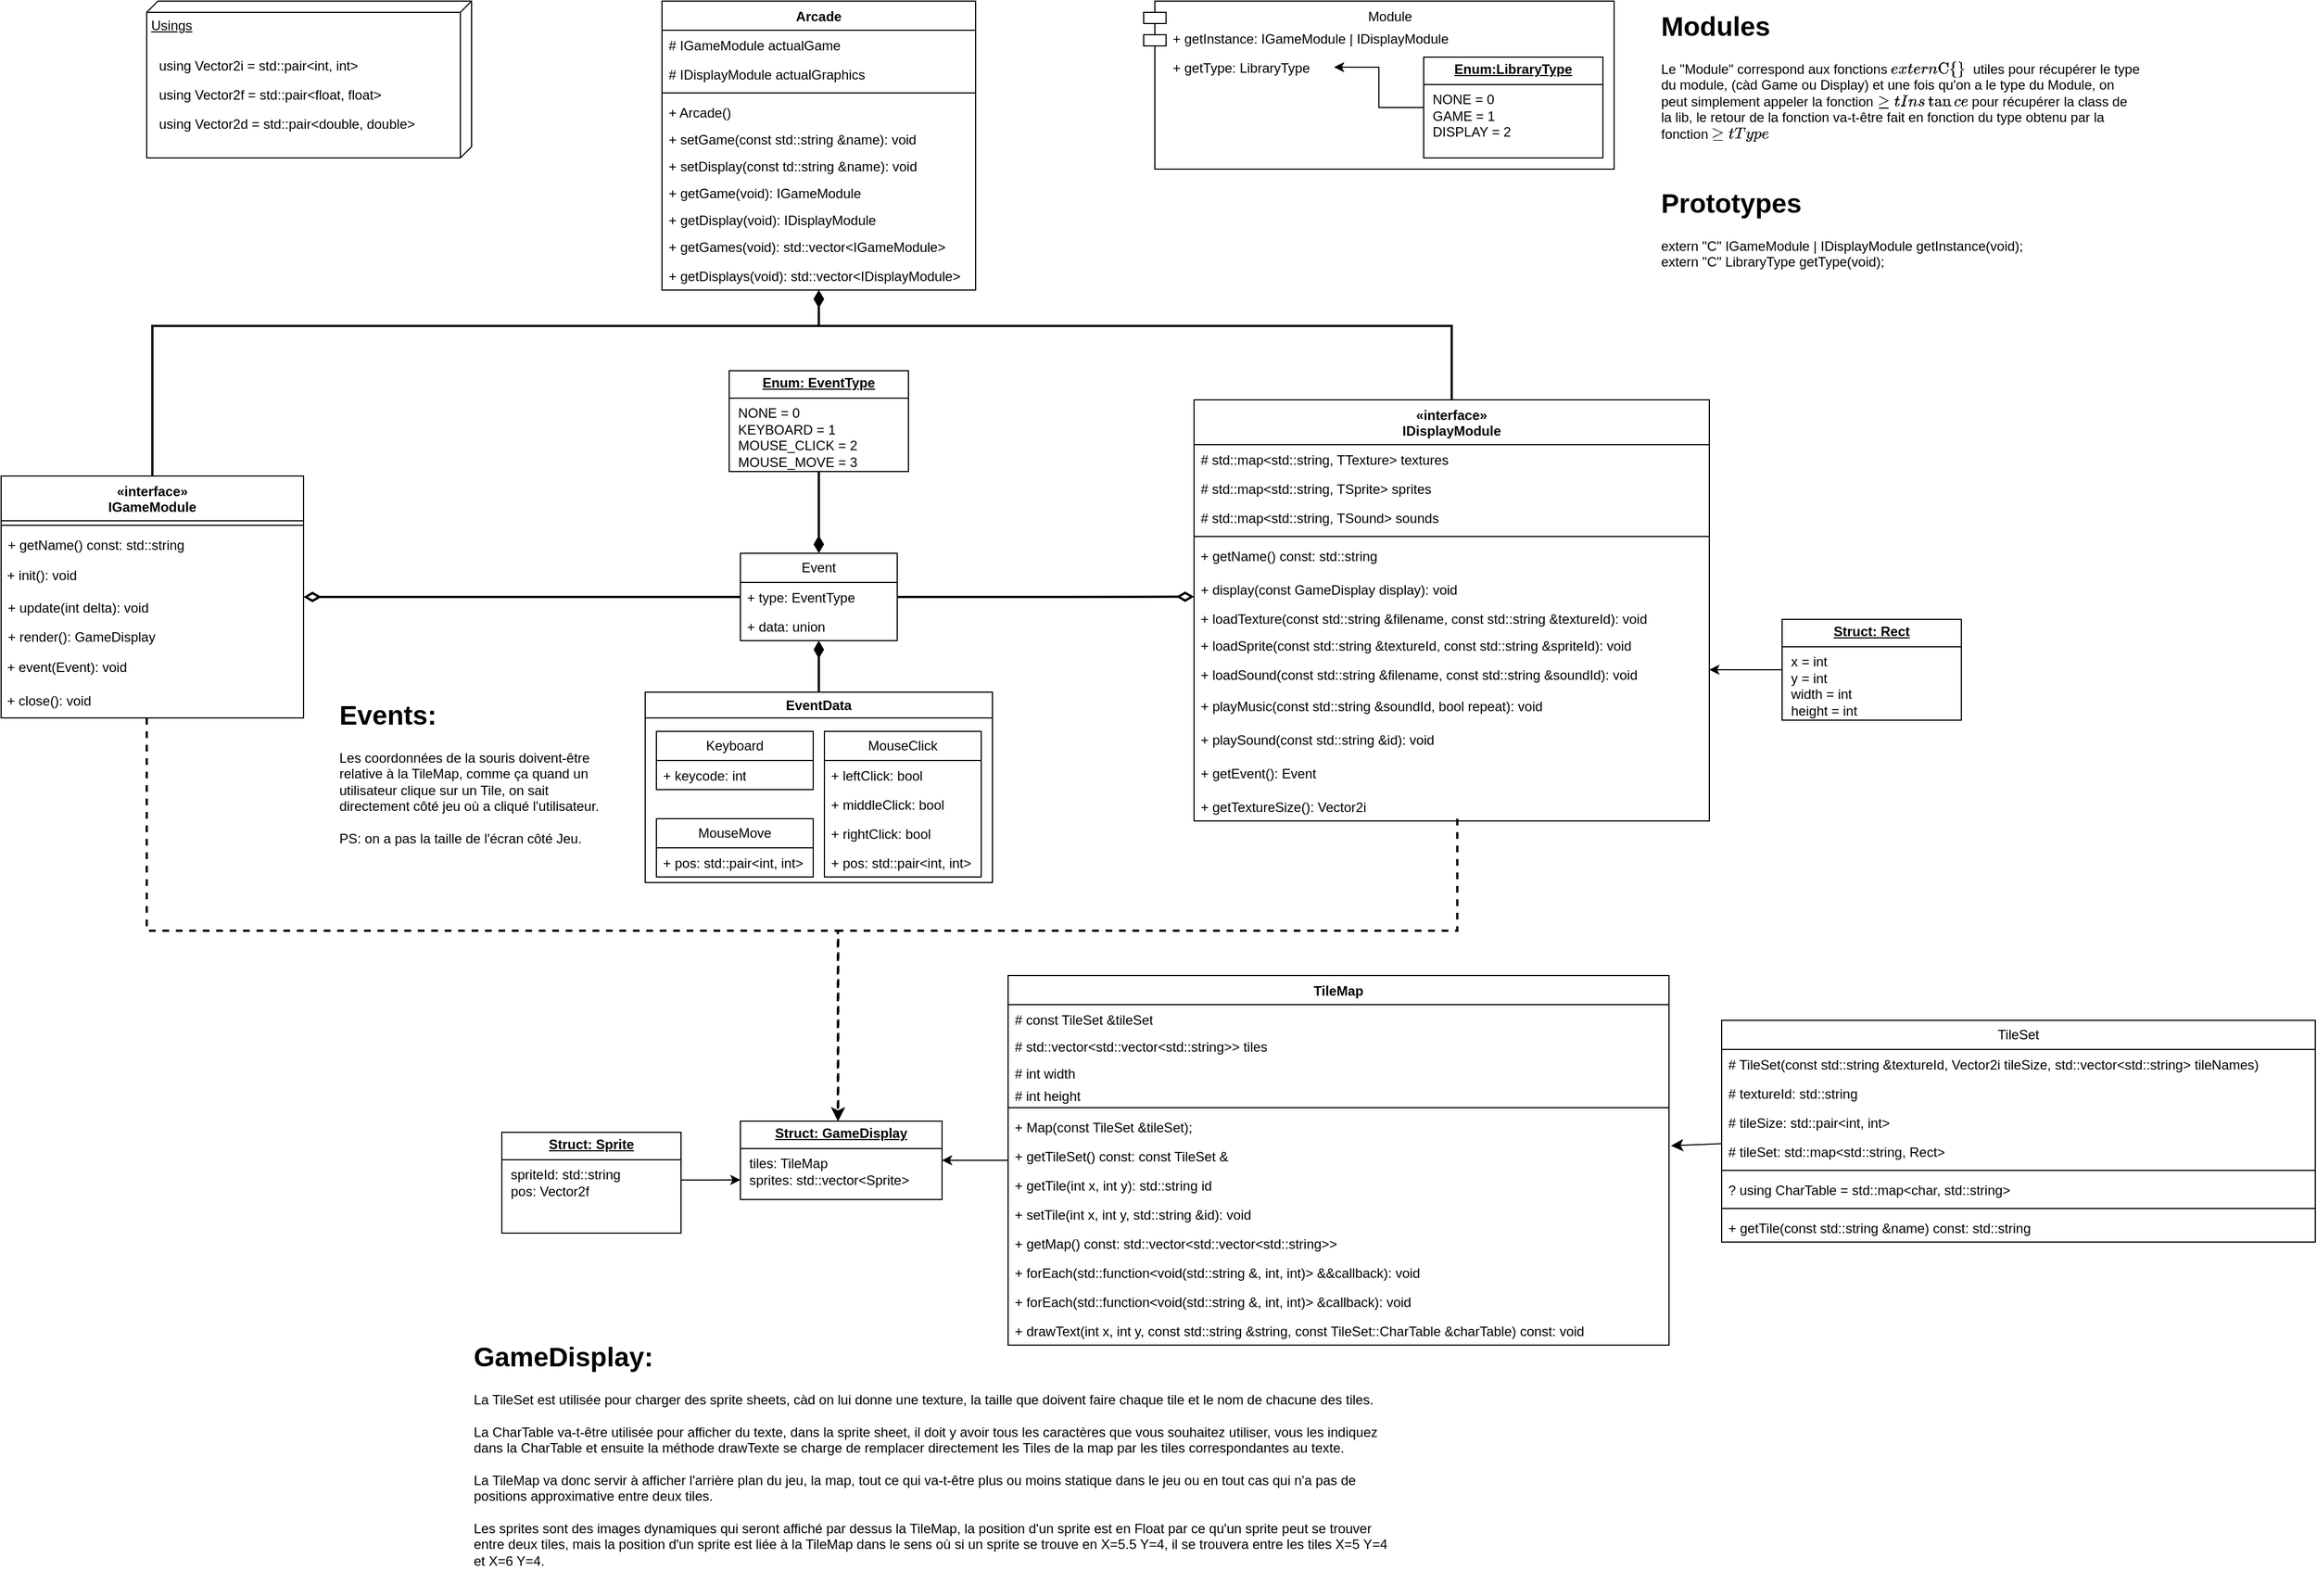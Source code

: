 <mxfile version="24.0.7" type="github">
  <diagram id="C5RBs43oDa-KdzZeNtuy" name="Page-1">
    <mxGraphModel dx="1116" dy="1672" grid="1" gridSize="10" guides="1" tooltips="1" connect="1" arrows="1" fold="1" page="1" pageScale="1" pageWidth="827" pageHeight="1169" math="0" shadow="0">
      <root>
        <mxCell id="WIyWlLk6GJQsqaUBKTNV-0" />
        <mxCell id="WIyWlLk6GJQsqaUBKTNV-1" parent="WIyWlLk6GJQsqaUBKTNV-0" />
        <mxCell id="KaFHptWk-zY7Z1poEmYC-23" style="edgeStyle=orthogonalEdgeStyle;rounded=0;orthogonalLoop=1;jettySize=auto;html=1;strokeWidth=2;endArrow=diamondThin;endFill=1;endSize=10;exitX=0.5;exitY=0.04;exitDx=0;exitDy=0;exitPerimeter=0;" parent="WIyWlLk6GJQsqaUBKTNV-1" source="KaFHptWk-zY7Z1poEmYC-2" target="KaFHptWk-zY7Z1poEmYC-18" edge="1">
          <mxGeometry relative="1" as="geometry">
            <Array as="points">
              <mxPoint x="355" y="-240" />
              <mxPoint x="355" y="-360" />
              <mxPoint x="950" y="-360" />
            </Array>
          </mxGeometry>
        </mxCell>
        <mxCell id="KaFHptWk-zY7Z1poEmYC-2" value="«interface»&lt;br style=&quot;border-color: var(--border-color); font-weight: 400;&quot;&gt;IGameModule" style="swimlane;fontStyle=1;align=center;verticalAlign=top;childLayout=stackLayout;horizontal=1;startSize=40;horizontalStack=0;resizeParent=1;resizeParentMax=0;resizeLast=0;collapsible=1;marginBottom=0;whiteSpace=wrap;html=1;" parent="WIyWlLk6GJQsqaUBKTNV-1" vertex="1">
          <mxGeometry x="220" y="-226" width="270" height="216" as="geometry" />
        </mxCell>
        <mxCell id="KaFHptWk-zY7Z1poEmYC-4" value="" style="line;strokeWidth=1;fillColor=none;align=left;verticalAlign=middle;spacingTop=-1;spacingLeft=3;spacingRight=3;rotatable=0;labelPosition=right;points=[];portConstraint=eastwest;strokeColor=inherit;" parent="KaFHptWk-zY7Z1poEmYC-2" vertex="1">
          <mxGeometry y="40" width="270" height="8" as="geometry" />
        </mxCell>
        <mxCell id="IdPDv9dgJC-r_73cXI5t-19" value="+ getName() const: std::string" style="text;strokeColor=none;fillColor=none;align=left;verticalAlign=top;spacingLeft=4;spacingRight=4;overflow=hidden;rotatable=0;points=[[0,0.5],[1,0.5]];portConstraint=eastwest;whiteSpace=wrap;html=1;" parent="KaFHptWk-zY7Z1poEmYC-2" vertex="1">
          <mxGeometry y="48" width="270" height="26" as="geometry" />
        </mxCell>
        <mxCell id="npStlnrnFKDRnEs1ksKJ-1" value="&amp;nbsp;+ init(): void" style="text;html=1;align=left;verticalAlign=middle;whiteSpace=wrap;rounded=0;" parent="KaFHptWk-zY7Z1poEmYC-2" vertex="1">
          <mxGeometry y="74" width="270" height="30" as="geometry" />
        </mxCell>
        <mxCell id="SAdS1VHzF3rAkhDOAL3j-0" value="&lt;div&gt;&lt;span style=&quot;background-color: initial;&quot;&gt;+ update(int delta): void&lt;/span&gt;&lt;br&gt;&lt;/div&gt;" style="text;strokeColor=none;fillColor=none;align=left;verticalAlign=top;spacingLeft=4;spacingRight=4;overflow=hidden;rotatable=0;points=[[0,0.5],[1,0.5]];portConstraint=eastwest;whiteSpace=wrap;html=1;" parent="KaFHptWk-zY7Z1poEmYC-2" vertex="1">
          <mxGeometry y="104" width="270" height="26" as="geometry" />
        </mxCell>
        <mxCell id="KaFHptWk-zY7Z1poEmYC-5" value="+ render(): GameDisplay" style="text;strokeColor=none;fillColor=none;align=left;verticalAlign=top;spacingLeft=4;spacingRight=4;overflow=hidden;rotatable=0;points=[[0,0.5],[1,0.5]];portConstraint=eastwest;whiteSpace=wrap;html=1;" parent="KaFHptWk-zY7Z1poEmYC-2" vertex="1">
          <mxGeometry y="130" width="270" height="26" as="geometry" />
        </mxCell>
        <mxCell id="npStlnrnFKDRnEs1ksKJ-2" value="&amp;nbsp;+ event(Event): void" style="text;html=1;align=left;verticalAlign=middle;whiteSpace=wrap;rounded=0;" parent="KaFHptWk-zY7Z1poEmYC-2" vertex="1">
          <mxGeometry y="156" width="270" height="30" as="geometry" />
        </mxCell>
        <mxCell id="npStlnrnFKDRnEs1ksKJ-3" value="&amp;nbsp;+ close(): void" style="text;html=1;align=left;verticalAlign=middle;whiteSpace=wrap;rounded=0;" parent="KaFHptWk-zY7Z1poEmYC-2" vertex="1">
          <mxGeometry y="186" width="270" height="30" as="geometry" />
        </mxCell>
        <mxCell id="KaFHptWk-zY7Z1poEmYC-24" style="edgeStyle=orthogonalEdgeStyle;rounded=0;orthogonalLoop=1;jettySize=auto;html=1;endArrow=diamondThin;endFill=1;endSize=10;strokeWidth=2;" parent="WIyWlLk6GJQsqaUBKTNV-1" source="KaFHptWk-zY7Z1poEmYC-6" target="KaFHptWk-zY7Z1poEmYC-18" edge="1">
          <mxGeometry relative="1" as="geometry">
            <Array as="points">
              <mxPoint x="1515" y="-360" />
              <mxPoint x="950" y="-360" />
            </Array>
          </mxGeometry>
        </mxCell>
        <mxCell id="KaFHptWk-zY7Z1poEmYC-6" value="«interface»&lt;br style=&quot;border-color: var(--border-color); font-weight: 400;&quot;&gt;IDisplayModule" style="swimlane;fontStyle=1;align=center;verticalAlign=top;childLayout=stackLayout;horizontal=1;startSize=40;horizontalStack=0;resizeParent=1;resizeParentMax=0;resizeLast=0;collapsible=1;marginBottom=0;whiteSpace=wrap;html=1;" parent="WIyWlLk6GJQsqaUBKTNV-1" vertex="1">
          <mxGeometry x="1285" y="-294" width="460" height="376" as="geometry" />
        </mxCell>
        <mxCell id="sR85MrozDsIPAA1m85it-4" value="# std::map&amp;lt;std::string, TTexture&amp;gt; textures" style="text;strokeColor=none;fillColor=none;align=left;verticalAlign=top;spacingLeft=4;spacingRight=4;overflow=hidden;rotatable=0;points=[[0,0.5],[1,0.5]];portConstraint=eastwest;whiteSpace=wrap;html=1;" parent="KaFHptWk-zY7Z1poEmYC-6" vertex="1">
          <mxGeometry y="40" width="460" height="26" as="geometry" />
        </mxCell>
        <mxCell id="KaFHptWk-zY7Z1poEmYC-31" value="# std::map&amp;lt;std::string, TSprite&amp;gt; sprites" style="text;strokeColor=none;fillColor=none;align=left;verticalAlign=top;spacingLeft=4;spacingRight=4;overflow=hidden;rotatable=0;points=[[0,0.5],[1,0.5]];portConstraint=eastwest;whiteSpace=wrap;html=1;" parent="KaFHptWk-zY7Z1poEmYC-6" vertex="1">
          <mxGeometry y="66" width="460" height="26" as="geometry" />
        </mxCell>
        <mxCell id="SIB_p-6PVzf6rfN3V-g3-6" value="# std::map&amp;lt;std::string, TSound&amp;gt; sounds" style="text;strokeColor=none;fillColor=none;align=left;verticalAlign=top;spacingLeft=4;spacingRight=4;overflow=hidden;rotatable=0;points=[[0,0.5],[1,0.5]];portConstraint=eastwest;whiteSpace=wrap;html=1;" parent="KaFHptWk-zY7Z1poEmYC-6" vertex="1">
          <mxGeometry y="92" width="460" height="26" as="geometry" />
        </mxCell>
        <mxCell id="KaFHptWk-zY7Z1poEmYC-7" value="" style="line;strokeWidth=1;fillColor=none;align=left;verticalAlign=middle;spacingTop=-1;spacingLeft=3;spacingRight=3;rotatable=0;labelPosition=right;points=[];portConstraint=eastwest;strokeColor=inherit;" parent="KaFHptWk-zY7Z1poEmYC-6" vertex="1">
          <mxGeometry y="118" width="460" height="8" as="geometry" />
        </mxCell>
        <mxCell id="IdPDv9dgJC-r_73cXI5t-37" value="+ getName() const: std::string" style="text;strokeColor=none;fillColor=none;align=left;verticalAlign=top;spacingLeft=4;spacingRight=4;overflow=hidden;rotatable=0;points=[[0,0.5],[1,0.5]];portConstraint=eastwest;whiteSpace=wrap;html=1;" parent="KaFHptWk-zY7Z1poEmYC-6" vertex="1">
          <mxGeometry y="126" width="460" height="30" as="geometry" />
        </mxCell>
        <mxCell id="KaFHptWk-zY7Z1poEmYC-8" value="+ display(const GameDisplay display): void" style="text;strokeColor=none;fillColor=none;align=left;verticalAlign=top;spacingLeft=4;spacingRight=4;overflow=hidden;rotatable=0;points=[[0,0.5],[1,0.5]];portConstraint=eastwest;whiteSpace=wrap;html=1;" parent="KaFHptWk-zY7Z1poEmYC-6" vertex="1">
          <mxGeometry y="156" width="460" height="26" as="geometry" />
        </mxCell>
        <mxCell id="SAdS1VHzF3rAkhDOAL3j-1" value="+ loadTexture(const std::string &amp;amp;filename, const std::string &amp;amp;textureId): void" style="text;strokeColor=none;fillColor=none;align=left;verticalAlign=top;spacingLeft=4;spacingRight=4;overflow=hidden;rotatable=0;points=[[0,0.5],[1,0.5]];portConstraint=eastwest;whiteSpace=wrap;html=1;" parent="KaFHptWk-zY7Z1poEmYC-6" vertex="1">
          <mxGeometry y="182" width="460" height="24" as="geometry" />
        </mxCell>
        <mxCell id="sR85MrozDsIPAA1m85it-0" value="+ loadSprite(const std::string &amp;amp;textureId, const std::string &amp;amp;spriteId): void" style="text;strokeColor=none;fillColor=none;align=left;verticalAlign=top;spacingLeft=4;spacingRight=4;overflow=hidden;rotatable=0;points=[[0,0.5],[1,0.5]];portConstraint=eastwest;whiteSpace=wrap;html=1;" parent="KaFHptWk-zY7Z1poEmYC-6" vertex="1">
          <mxGeometry y="206" width="460" height="26" as="geometry" />
        </mxCell>
        <mxCell id="SIB_p-6PVzf6rfN3V-g3-1" value="+ loadSound(const std::string &amp;amp;filename, const std::string &amp;amp;soundId): void" style="text;strokeColor=none;fillColor=none;align=left;verticalAlign=top;spacingLeft=4;spacingRight=4;overflow=hidden;rotatable=0;points=[[0,0.5],[1,0.5]];portConstraint=eastwest;whiteSpace=wrap;html=1;" parent="KaFHptWk-zY7Z1poEmYC-6" vertex="1">
          <mxGeometry y="232" width="460" height="28" as="geometry" />
        </mxCell>
        <mxCell id="SIB_p-6PVzf6rfN3V-g3-2" value="+ playMusic(const std::string &amp;amp;soundId, bool repeat): void" style="text;strokeColor=none;fillColor=none;align=left;verticalAlign=top;spacingLeft=4;spacingRight=4;overflow=hidden;rotatable=0;points=[[0,0.5],[1,0.5]];portConstraint=eastwest;whiteSpace=wrap;html=1;" parent="KaFHptWk-zY7Z1poEmYC-6" vertex="1">
          <mxGeometry y="260" width="460" height="30" as="geometry" />
        </mxCell>
        <mxCell id="SIB_p-6PVzf6rfN3V-g3-3" value="+ playSound(const std::string &amp;amp;id): void" style="text;strokeColor=none;fillColor=none;align=left;verticalAlign=top;spacingLeft=4;spacingRight=4;overflow=hidden;rotatable=0;points=[[0,0.5],[1,0.5]];portConstraint=eastwest;whiteSpace=wrap;html=1;" parent="KaFHptWk-zY7Z1poEmYC-6" vertex="1">
          <mxGeometry y="290" width="460" height="30" as="geometry" />
        </mxCell>
        <mxCell id="SAdS1VHzF3rAkhDOAL3j-2" value="+ getEvent():&amp;nbsp;&lt;span style=&quot;border-color: var(--border-color); text-align: center;&quot;&gt;Event&lt;/span&gt;" style="text;strokeColor=none;fillColor=none;align=left;verticalAlign=top;spacingLeft=4;spacingRight=4;overflow=hidden;rotatable=0;points=[[0,0.5],[1,0.5]];portConstraint=eastwest;whiteSpace=wrap;html=1;" parent="KaFHptWk-zY7Z1poEmYC-6" vertex="1">
          <mxGeometry y="320" width="460" height="30" as="geometry" />
        </mxCell>
        <mxCell id="HObhiwroFTpL6c3iYIp1-0" value="+ getTextureSize(): Vector2i" style="text;strokeColor=none;fillColor=none;align=left;verticalAlign=top;spacingLeft=4;spacingRight=4;overflow=hidden;rotatable=0;points=[[0,0.5],[1,0.5]];portConstraint=eastwest;whiteSpace=wrap;html=1;" vertex="1" parent="KaFHptWk-zY7Z1poEmYC-6">
          <mxGeometry y="350" width="460" height="26" as="geometry" />
        </mxCell>
        <mxCell id="IdPDv9dgJC-r_73cXI5t-34" style="edgeStyle=orthogonalEdgeStyle;rounded=0;orthogonalLoop=1;jettySize=auto;html=1;entryX=1;entryY=0.5;entryDx=0;entryDy=0;" parent="WIyWlLk6GJQsqaUBKTNV-1" source="KaFHptWk-zY7Z1poEmYC-9" target="IdPDv9dgJC-r_73cXI5t-32" edge="1">
          <mxGeometry relative="1" as="geometry" />
        </mxCell>
        <mxCell id="KaFHptWk-zY7Z1poEmYC-9" value="TileMap" style="swimlane;fontStyle=1;align=center;verticalAlign=top;childLayout=stackLayout;horizontal=1;startSize=26;horizontalStack=0;resizeParent=1;resizeParentMax=0;resizeLast=0;collapsible=1;marginBottom=0;whiteSpace=wrap;html=1;" parent="WIyWlLk6GJQsqaUBKTNV-1" vertex="1">
          <mxGeometry x="1119" y="220" width="590" height="330" as="geometry" />
        </mxCell>
        <mxCell id="KaFHptWk-zY7Z1poEmYC-10" value="# const TileSet &amp;amp;tileSet" style="text;strokeColor=none;fillColor=none;align=left;verticalAlign=top;spacingLeft=4;spacingRight=4;overflow=hidden;rotatable=0;points=[[0,0.5],[1,0.5]];portConstraint=eastwest;whiteSpace=wrap;html=1;" parent="KaFHptWk-zY7Z1poEmYC-9" vertex="1">
          <mxGeometry y="26" width="590" height="24" as="geometry" />
        </mxCell>
        <mxCell id="qUGwSx63ep4lCny5rzQi-16" value="# std::vector&amp;lt;std::vector&amp;lt;std::string&amp;gt;&amp;gt; tiles" style="text;strokeColor=none;fillColor=none;align=left;verticalAlign=top;spacingLeft=4;spacingRight=4;overflow=hidden;rotatable=0;points=[[0,0.5],[1,0.5]];portConstraint=eastwest;whiteSpace=wrap;html=1;" parent="KaFHptWk-zY7Z1poEmYC-9" vertex="1">
          <mxGeometry y="50" width="590" height="24" as="geometry" />
        </mxCell>
        <mxCell id="KaFHptWk-zY7Z1poEmYC-29" value="# int width" style="text;strokeColor=none;fillColor=none;align=left;verticalAlign=top;spacingLeft=4;spacingRight=4;overflow=hidden;rotatable=0;points=[[0,0.5],[1,0.5]];portConstraint=eastwest;whiteSpace=wrap;html=1;" parent="KaFHptWk-zY7Z1poEmYC-9" vertex="1">
          <mxGeometry y="74" width="590" height="20" as="geometry" />
        </mxCell>
        <mxCell id="KaFHptWk-zY7Z1poEmYC-30" value="# int height" style="text;strokeColor=none;fillColor=none;align=left;verticalAlign=top;spacingLeft=4;spacingRight=4;overflow=hidden;rotatable=0;points=[[0,0.5],[1,0.5]];portConstraint=eastwest;whiteSpace=wrap;html=1;" parent="KaFHptWk-zY7Z1poEmYC-9" vertex="1">
          <mxGeometry y="94" width="590" height="20" as="geometry" />
        </mxCell>
        <mxCell id="KaFHptWk-zY7Z1poEmYC-11" value="" style="line;strokeWidth=1;fillColor=none;align=left;verticalAlign=middle;spacingTop=-1;spacingLeft=3;spacingRight=3;rotatable=0;labelPosition=right;points=[];portConstraint=eastwest;strokeColor=inherit;" parent="KaFHptWk-zY7Z1poEmYC-9" vertex="1">
          <mxGeometry y="114" width="590" height="8" as="geometry" />
        </mxCell>
        <mxCell id="qUGwSx63ep4lCny5rzQi-3" value="+ Map(const TileSet &amp;amp;tileSet);" style="text;strokeColor=none;fillColor=none;align=left;verticalAlign=top;spacingLeft=4;spacingRight=4;overflow=hidden;rotatable=0;points=[[0,0.5],[1,0.5]];portConstraint=eastwest;whiteSpace=wrap;html=1;" parent="KaFHptWk-zY7Z1poEmYC-9" vertex="1">
          <mxGeometry y="122" width="590" height="26" as="geometry" />
        </mxCell>
        <mxCell id="qUGwSx63ep4lCny5rzQi-24" value="+ getTileSet() const: const TileSet &amp;amp;" style="text;strokeColor=none;fillColor=none;align=left;verticalAlign=top;spacingLeft=4;spacingRight=4;overflow=hidden;rotatable=0;points=[[0,0.5],[1,0.5]];portConstraint=eastwest;whiteSpace=wrap;html=1;" parent="KaFHptWk-zY7Z1poEmYC-9" vertex="1">
          <mxGeometry y="148" width="590" height="26" as="geometry" />
        </mxCell>
        <mxCell id="KaFHptWk-zY7Z1poEmYC-12" value="+ getTile(int x, int y): std::string id" style="text;strokeColor=none;fillColor=none;align=left;verticalAlign=top;spacingLeft=4;spacingRight=4;overflow=hidden;rotatable=0;points=[[0,0.5],[1,0.5]];portConstraint=eastwest;whiteSpace=wrap;html=1;" parent="KaFHptWk-zY7Z1poEmYC-9" vertex="1">
          <mxGeometry y="174" width="590" height="26" as="geometry" />
        </mxCell>
        <mxCell id="KaFHptWk-zY7Z1poEmYC-17" value="+ setTile(int x, int y, std::string &amp;amp;id): void" style="text;strokeColor=none;fillColor=none;align=left;verticalAlign=top;spacingLeft=4;spacingRight=4;overflow=hidden;rotatable=0;points=[[0,0.5],[1,0.5]];portConstraint=eastwest;whiteSpace=wrap;html=1;" parent="KaFHptWk-zY7Z1poEmYC-9" vertex="1">
          <mxGeometry y="200" width="590" height="26" as="geometry" />
        </mxCell>
        <mxCell id="GNgEnLZ1K1L9xbNA_MN0-1" value="+ getMap() const: std::vector&amp;lt;std::vector&amp;lt;std::string&amp;gt;&amp;gt;" style="text;strokeColor=none;fillColor=none;align=left;verticalAlign=top;spacingLeft=4;spacingRight=4;overflow=hidden;rotatable=0;points=[[0,0.5],[1,0.5]];portConstraint=eastwest;whiteSpace=wrap;html=1;" parent="KaFHptWk-zY7Z1poEmYC-9" vertex="1">
          <mxGeometry y="226" width="590" height="26" as="geometry" />
        </mxCell>
        <mxCell id="GNgEnLZ1K1L9xbNA_MN0-2" value="+ forEach(std::function&amp;lt;void(std::string &amp;amp;, int, int)&amp;gt; &amp;amp;&amp;amp;callback): void" style="text;strokeColor=none;fillColor=none;align=left;verticalAlign=top;spacingLeft=4;spacingRight=4;overflow=hidden;rotatable=0;points=[[0,0.5],[1,0.5]];portConstraint=eastwest;whiteSpace=wrap;html=1;" parent="KaFHptWk-zY7Z1poEmYC-9" vertex="1">
          <mxGeometry y="252" width="590" height="26" as="geometry" />
        </mxCell>
        <mxCell id="GNgEnLZ1K1L9xbNA_MN0-3" value="+ forEach(std::function&amp;lt;void(std::string &amp;amp;, int, int)&amp;gt; &amp;amp;callback): void" style="text;strokeColor=none;fillColor=none;align=left;verticalAlign=top;spacingLeft=4;spacingRight=4;overflow=hidden;rotatable=0;points=[[0,0.5],[1,0.5]];portConstraint=eastwest;whiteSpace=wrap;html=1;" parent="KaFHptWk-zY7Z1poEmYC-9" vertex="1">
          <mxGeometry y="278" width="590" height="26" as="geometry" />
        </mxCell>
        <mxCell id="qUGwSx63ep4lCny5rzQi-14" value="+ drawText(int x, int y, const std::string &amp;amp;string, const TileSet::CharTable &amp;amp;charTable) const: void" style="text;strokeColor=none;fillColor=none;align=left;verticalAlign=top;spacingLeft=4;spacingRight=4;overflow=hidden;rotatable=0;points=[[0,0.5],[1,0.5]];portConstraint=eastwest;whiteSpace=wrap;html=1;" parent="KaFHptWk-zY7Z1poEmYC-9" vertex="1">
          <mxGeometry y="304" width="590" height="26" as="geometry" />
        </mxCell>
        <mxCell id="KaFHptWk-zY7Z1poEmYC-18" value="Arcade" style="swimlane;fontStyle=1;align=center;verticalAlign=top;childLayout=stackLayout;horizontal=1;startSize=26;horizontalStack=0;resizeParent=1;resizeParentMax=0;resizeLast=0;collapsible=1;marginBottom=0;whiteSpace=wrap;html=1;" parent="WIyWlLk6GJQsqaUBKTNV-1" vertex="1">
          <mxGeometry x="810" y="-650" width="280" height="258" as="geometry">
            <mxRectangle x="810" y="-650" width="80" height="30" as="alternateBounds" />
          </mxGeometry>
        </mxCell>
        <mxCell id="KaFHptWk-zY7Z1poEmYC-19" value="# IGameModule actualGame" style="text;strokeColor=none;fillColor=none;align=left;verticalAlign=top;spacingLeft=4;spacingRight=4;overflow=hidden;rotatable=0;points=[[0,0.5],[1,0.5]];portConstraint=eastwest;whiteSpace=wrap;html=1;" parent="KaFHptWk-zY7Z1poEmYC-18" vertex="1">
          <mxGeometry y="26" width="280" height="26" as="geometry" />
        </mxCell>
        <mxCell id="KaFHptWk-zY7Z1poEmYC-22" value="# IDisplayModule actualGraphics" style="text;strokeColor=none;fillColor=none;align=left;verticalAlign=top;spacingLeft=4;spacingRight=4;overflow=hidden;rotatable=0;points=[[0,0.5],[1,0.5]];portConstraint=eastwest;whiteSpace=wrap;html=1;" parent="KaFHptWk-zY7Z1poEmYC-18" vertex="1">
          <mxGeometry y="52" width="280" height="26" as="geometry" />
        </mxCell>
        <mxCell id="KaFHptWk-zY7Z1poEmYC-20" value="" style="line;strokeWidth=1;fillColor=none;align=left;verticalAlign=middle;spacingTop=-1;spacingLeft=3;spacingRight=3;rotatable=0;labelPosition=right;points=[];portConstraint=eastwest;strokeColor=inherit;" parent="KaFHptWk-zY7Z1poEmYC-18" vertex="1">
          <mxGeometry y="78" width="280" height="8" as="geometry" />
        </mxCell>
        <mxCell id="KaFHptWk-zY7Z1poEmYC-25" value="+ Arcade()" style="text;strokeColor=none;fillColor=none;align=left;verticalAlign=top;spacingLeft=4;spacingRight=4;overflow=hidden;rotatable=0;points=[[0,0.5],[1,0.5]];portConstraint=eastwest;whiteSpace=wrap;html=1;" parent="KaFHptWk-zY7Z1poEmYC-18" vertex="1">
          <mxGeometry y="86" width="280" height="24" as="geometry" />
        </mxCell>
        <mxCell id="EcLRXReeeCruo8sAPclI-0" value="+ setGame(const std::string &amp;amp;name): void" style="text;strokeColor=none;fillColor=none;align=left;verticalAlign=top;spacingLeft=4;spacingRight=4;overflow=hidden;rotatable=0;points=[[0,0.5],[1,0.5]];portConstraint=eastwest;whiteSpace=wrap;html=1;" vertex="1" parent="KaFHptWk-zY7Z1poEmYC-18">
          <mxGeometry y="110" width="280" height="24" as="geometry" />
        </mxCell>
        <mxCell id="KaFHptWk-zY7Z1poEmYC-21" value="+ setDisplay(const td::string &amp;amp;name): void" style="text;strokeColor=none;fillColor=none;align=left;verticalAlign=top;spacingLeft=4;spacingRight=4;overflow=hidden;rotatable=0;points=[[0,0.5],[1,0.5]];portConstraint=eastwest;whiteSpace=wrap;html=1;" parent="KaFHptWk-zY7Z1poEmYC-18" vertex="1">
          <mxGeometry y="134" width="280" height="24" as="geometry" />
        </mxCell>
        <mxCell id="KaFHptWk-zY7Z1poEmYC-26" value="+ getGame(void): IGameModule" style="text;strokeColor=none;fillColor=none;align=left;verticalAlign=top;spacingLeft=4;spacingRight=4;overflow=hidden;rotatable=0;points=[[0,0.5],[1,0.5]];portConstraint=eastwest;whiteSpace=wrap;html=1;" parent="KaFHptWk-zY7Z1poEmYC-18" vertex="1">
          <mxGeometry y="158" width="280" height="24" as="geometry" />
        </mxCell>
        <mxCell id="KaFHptWk-zY7Z1poEmYC-27" value="+ getDisplay(void): IDisplayModule" style="text;strokeColor=none;fillColor=none;align=left;verticalAlign=top;spacingLeft=4;spacingRight=4;overflow=hidden;rotatable=0;points=[[0,0.5],[1,0.5]];portConstraint=eastwest;whiteSpace=wrap;html=1;" parent="KaFHptWk-zY7Z1poEmYC-18" vertex="1">
          <mxGeometry y="182" width="280" height="24" as="geometry" />
        </mxCell>
        <mxCell id="IdPDv9dgJC-r_73cXI5t-17" value="+ getGames(void): std::vector&amp;lt;IGameModule&amp;gt;" style="text;strokeColor=none;fillColor=none;align=left;verticalAlign=top;spacingLeft=4;spacingRight=4;overflow=hidden;rotatable=0;points=[[0,0.5],[1,0.5]];portConstraint=eastwest;whiteSpace=wrap;html=1;" parent="KaFHptWk-zY7Z1poEmYC-18" vertex="1">
          <mxGeometry y="206" width="280" height="26" as="geometry" />
        </mxCell>
        <mxCell id="IdPDv9dgJC-r_73cXI5t-18" value="+ getDisplays(void): std::vector&amp;lt;IDisplayModule&amp;gt;" style="text;strokeColor=none;fillColor=none;align=left;verticalAlign=top;spacingLeft=4;spacingRight=4;overflow=hidden;rotatable=0;points=[[0,0.5],[1,0.5]];portConstraint=eastwest;whiteSpace=wrap;html=1;" parent="KaFHptWk-zY7Z1poEmYC-18" vertex="1">
          <mxGeometry y="232" width="280" height="26" as="geometry" />
        </mxCell>
        <mxCell id="SIB_p-6PVzf6rfN3V-g3-20" style="edgeStyle=orthogonalEdgeStyle;rounded=0;orthogonalLoop=1;jettySize=auto;html=1;endArrow=diamondThin;endFill=0;endSize=10;strokeWidth=2;" parent="WIyWlLk6GJQsqaUBKTNV-1" source="0RhT2zRUCGfHNPgkeaA6-0" target="KaFHptWk-zY7Z1poEmYC-2" edge="1">
          <mxGeometry relative="1" as="geometry" />
        </mxCell>
        <mxCell id="0RhT2zRUCGfHNPgkeaA6-0" value="Event" style="swimlane;fontStyle=0;childLayout=stackLayout;horizontal=1;startSize=26;fillColor=none;horizontalStack=0;resizeParent=1;resizeParentMax=0;resizeLast=0;collapsible=1;marginBottom=0;whiteSpace=wrap;html=1;" parent="WIyWlLk6GJQsqaUBKTNV-1" vertex="1">
          <mxGeometry x="880" y="-157" width="140" height="78" as="geometry" />
        </mxCell>
        <mxCell id="0RhT2zRUCGfHNPgkeaA6-1" value="+ type: EventType" style="text;strokeColor=none;fillColor=none;align=left;verticalAlign=top;spacingLeft=4;spacingRight=4;overflow=hidden;rotatable=0;points=[[0,0.5],[1,0.5]];portConstraint=eastwest;whiteSpace=wrap;html=1;" parent="0RhT2zRUCGfHNPgkeaA6-0" vertex="1">
          <mxGeometry y="26" width="140" height="26" as="geometry" />
        </mxCell>
        <mxCell id="0RhT2zRUCGfHNPgkeaA6-2" value="+ data: union" style="text;strokeColor=none;fillColor=none;align=left;verticalAlign=top;spacingLeft=4;spacingRight=4;overflow=hidden;rotatable=0;points=[[0,0.5],[1,0.5]];portConstraint=eastwest;whiteSpace=wrap;html=1;" parent="0RhT2zRUCGfHNPgkeaA6-0" vertex="1">
          <mxGeometry y="52" width="140" height="26" as="geometry" />
        </mxCell>
        <mxCell id="SIB_p-6PVzf6rfN3V-g3-14" style="edgeStyle=orthogonalEdgeStyle;rounded=0;orthogonalLoop=1;jettySize=auto;html=1;strokeWidth=2;endArrow=diamondThin;endFill=1;endSize=10;" parent="WIyWlLk6GJQsqaUBKTNV-1" source="0RhT2zRUCGfHNPgkeaA6-5" target="0RhT2zRUCGfHNPgkeaA6-0" edge="1">
          <mxGeometry relative="1" as="geometry" />
        </mxCell>
        <mxCell id="0RhT2zRUCGfHNPgkeaA6-5" value="EventData" style="swimlane;whiteSpace=wrap;html=1;" parent="WIyWlLk6GJQsqaUBKTNV-1" vertex="1">
          <mxGeometry x="795" y="-33" width="310" height="170" as="geometry" />
        </mxCell>
        <mxCell id="0RhT2zRUCGfHNPgkeaA6-10" value="MouseClick" style="swimlane;fontStyle=0;childLayout=stackLayout;horizontal=1;startSize=26;fillColor=none;horizontalStack=0;resizeParent=1;resizeParentMax=0;resizeLast=0;collapsible=1;marginBottom=0;whiteSpace=wrap;html=1;" parent="0RhT2zRUCGfHNPgkeaA6-5" vertex="1">
          <mxGeometry x="160" y="35" width="140" height="130" as="geometry" />
        </mxCell>
        <mxCell id="0RhT2zRUCGfHNPgkeaA6-11" value="+ leftClick: bool" style="text;strokeColor=none;fillColor=none;align=left;verticalAlign=top;spacingLeft=4;spacingRight=4;overflow=hidden;rotatable=0;points=[[0,0.5],[1,0.5]];portConstraint=eastwest;whiteSpace=wrap;html=1;" parent="0RhT2zRUCGfHNPgkeaA6-10" vertex="1">
          <mxGeometry y="26" width="140" height="26" as="geometry" />
        </mxCell>
        <mxCell id="0RhT2zRUCGfHNPgkeaA6-12" value="+ middleClick: bool" style="text;strokeColor=none;fillColor=none;align=left;verticalAlign=top;spacingLeft=4;spacingRight=4;overflow=hidden;rotatable=0;points=[[0,0.5],[1,0.5]];portConstraint=eastwest;whiteSpace=wrap;html=1;" parent="0RhT2zRUCGfHNPgkeaA6-10" vertex="1">
          <mxGeometry y="52" width="140" height="26" as="geometry" />
        </mxCell>
        <mxCell id="0RhT2zRUCGfHNPgkeaA6-13" value="+ rightClick: bool" style="text;strokeColor=none;fillColor=none;align=left;verticalAlign=top;spacingLeft=4;spacingRight=4;overflow=hidden;rotatable=0;points=[[0,0.5],[1,0.5]];portConstraint=eastwest;whiteSpace=wrap;html=1;" parent="0RhT2zRUCGfHNPgkeaA6-10" vertex="1">
          <mxGeometry y="78" width="140" height="26" as="geometry" />
        </mxCell>
        <mxCell id="0RhT2zRUCGfHNPgkeaA6-14" value="+ pos: std::pair&amp;lt;int, int&amp;gt;" style="text;strokeColor=none;fillColor=none;align=left;verticalAlign=top;spacingLeft=4;spacingRight=4;overflow=hidden;rotatable=0;points=[[0,0.5],[1,0.5]];portConstraint=eastwest;whiteSpace=wrap;html=1;" parent="0RhT2zRUCGfHNPgkeaA6-10" vertex="1">
          <mxGeometry y="104" width="140" height="26" as="geometry" />
        </mxCell>
        <mxCell id="0RhT2zRUCGfHNPgkeaA6-6" value="Keyboard" style="swimlane;fontStyle=0;childLayout=stackLayout;horizontal=1;startSize=26;fillColor=none;horizontalStack=0;resizeParent=1;resizeParentMax=0;resizeLast=0;collapsible=1;marginBottom=0;whiteSpace=wrap;html=1;" parent="0RhT2zRUCGfHNPgkeaA6-5" vertex="1">
          <mxGeometry x="10" y="35" width="140" height="52" as="geometry" />
        </mxCell>
        <mxCell id="0RhT2zRUCGfHNPgkeaA6-7" value="+ keycode: int" style="text;strokeColor=none;fillColor=none;align=left;verticalAlign=top;spacingLeft=4;spacingRight=4;overflow=hidden;rotatable=0;points=[[0,0.5],[1,0.5]];portConstraint=eastwest;whiteSpace=wrap;html=1;" parent="0RhT2zRUCGfHNPgkeaA6-6" vertex="1">
          <mxGeometry y="26" width="140" height="26" as="geometry" />
        </mxCell>
        <mxCell id="WVZONL04CU4_u1YpisCy-0" value="MouseMove" style="swimlane;fontStyle=0;childLayout=stackLayout;horizontal=1;startSize=26;fillColor=none;horizontalStack=0;resizeParent=1;resizeParentMax=0;resizeLast=0;collapsible=1;marginBottom=0;whiteSpace=wrap;html=1;" parent="0RhT2zRUCGfHNPgkeaA6-5" vertex="1">
          <mxGeometry x="10" y="113" width="140" height="52" as="geometry" />
        </mxCell>
        <mxCell id="WVZONL04CU4_u1YpisCy-1" value="+ pos: std::pair&amp;lt;int, int&amp;gt;" style="text;strokeColor=none;fillColor=none;align=left;verticalAlign=top;spacingLeft=4;spacingRight=4;overflow=hidden;rotatable=0;points=[[0,0.5],[1,0.5]];portConstraint=eastwest;whiteSpace=wrap;html=1;" parent="WVZONL04CU4_u1YpisCy-0" vertex="1">
          <mxGeometry y="26" width="140" height="26" as="geometry" />
        </mxCell>
        <mxCell id="SIB_p-6PVzf6rfN3V-g3-13" style="edgeStyle=orthogonalEdgeStyle;rounded=0;orthogonalLoop=1;jettySize=auto;html=1;strokeWidth=2;endArrow=diamondThin;endFill=1;endSize=10;" parent="WIyWlLk6GJQsqaUBKTNV-1" source="0RhT2zRUCGfHNPgkeaA6-17" target="0RhT2zRUCGfHNPgkeaA6-0" edge="1">
          <mxGeometry relative="1" as="geometry" />
        </mxCell>
        <mxCell id="0RhT2zRUCGfHNPgkeaA6-17" value="&lt;p style=&quot;margin:0px;margin-top:4px;text-align:center;text-decoration:underline;&quot;&gt;&lt;b&gt;Enum: EventType&lt;/b&gt;&lt;/p&gt;&lt;hr size=&quot;1&quot; style=&quot;border-style:solid;&quot;&gt;&lt;p style=&quot;margin:0px;margin-left:8px;&quot;&gt;NONE = 0&lt;/p&gt;&lt;p style=&quot;margin:0px;margin-left:8px;&quot;&gt;KEYBOARD = 1&lt;br&gt;MOUSE_CLICK = 2&lt;/p&gt;&lt;p style=&quot;margin:0px;margin-left:8px;&quot;&gt;MOUSE_MOVE = 3&lt;/p&gt;" style="verticalAlign=top;align=left;overflow=fill;html=1;whiteSpace=wrap;" parent="WIyWlLk6GJQsqaUBKTNV-1" vertex="1">
          <mxGeometry x="870" y="-320" width="160" height="90" as="geometry" />
        </mxCell>
        <mxCell id="0RhT2zRUCGfHNPgkeaA6-19" style="edgeStyle=orthogonalEdgeStyle;rounded=0;orthogonalLoop=1;jettySize=auto;html=1;dashed=1;strokeWidth=2;entryX=0.485;entryY=0;entryDx=0;entryDy=0;entryPerimeter=0;" parent="WIyWlLk6GJQsqaUBKTNV-1" target="IdPDv9dgJC-r_73cXI5t-32" edge="1">
          <mxGeometry relative="1" as="geometry">
            <Array as="points">
              <mxPoint x="1520" y="180" />
              <mxPoint x="967" y="180" />
            </Array>
            <mxPoint x="1520" y="80" as="sourcePoint" />
            <mxPoint x="967.003" y="290" as="targetPoint" />
          </mxGeometry>
        </mxCell>
        <mxCell id="SIB_p-6PVzf6rfN3V-g3-19" style="edgeStyle=orthogonalEdgeStyle;rounded=0;orthogonalLoop=1;jettySize=auto;html=1;endArrow=diamondThin;endFill=0;endSize=10;strokeWidth=2;exitX=1;exitY=0.5;exitDx=0;exitDy=0;" parent="WIyWlLk6GJQsqaUBKTNV-1" source="0RhT2zRUCGfHNPgkeaA6-1" edge="1">
          <mxGeometry relative="1" as="geometry">
            <mxPoint x="1025" y="-118.25" as="sourcePoint" />
            <mxPoint x="1285" y="-118.25" as="targetPoint" />
          </mxGeometry>
        </mxCell>
        <mxCell id="qUGwSx63ep4lCny5rzQi-4" value="TileSet" style="swimlane;fontStyle=0;childLayout=stackLayout;horizontal=1;startSize=26;fillColor=none;horizontalStack=0;resizeParent=1;resizeParentMax=0;resizeLast=0;collapsible=1;marginBottom=0;whiteSpace=wrap;html=1;" parent="WIyWlLk6GJQsqaUBKTNV-1" vertex="1">
          <mxGeometry x="1756" y="260" width="530" height="198" as="geometry">
            <mxRectangle x="1120" y="665" width="80" height="30" as="alternateBounds" />
          </mxGeometry>
        </mxCell>
        <mxCell id="qUGwSx63ep4lCny5rzQi-10" value="# TileSet(const std::string &amp;amp;textureId, Vector2i tileSize, std::vector&amp;lt;std::string&amp;gt; tileNames)" style="text;strokeColor=none;fillColor=none;align=left;verticalAlign=top;spacingLeft=4;spacingRight=4;overflow=hidden;rotatable=0;points=[[0,0.5],[1,0.5]];portConstraint=eastwest;whiteSpace=wrap;html=1;" parent="qUGwSx63ep4lCny5rzQi-4" vertex="1">
          <mxGeometry y="26" width="530" height="26" as="geometry" />
        </mxCell>
        <mxCell id="8XjENhHLI--9gVmH7SmJ-0" value="# textureId: std::string&lt;div&gt;&lt;br&gt;&lt;/div&gt;" style="text;strokeColor=none;fillColor=none;align=left;verticalAlign=top;spacingLeft=4;spacingRight=4;overflow=hidden;rotatable=0;points=[[0,0.5],[1,0.5]];portConstraint=eastwest;whiteSpace=wrap;html=1;" parent="qUGwSx63ep4lCny5rzQi-4" vertex="1">
          <mxGeometry y="52" width="530" height="26" as="geometry" />
        </mxCell>
        <mxCell id="qUGwSx63ep4lCny5rzQi-6" value="# tileSize: std::pair&amp;lt;int, int&amp;gt;" style="text;strokeColor=none;fillColor=none;align=left;verticalAlign=top;spacingLeft=4;spacingRight=4;overflow=hidden;rotatable=0;points=[[0,0.5],[1,0.5]];portConstraint=eastwest;whiteSpace=wrap;html=1;" parent="qUGwSx63ep4lCny5rzQi-4" vertex="1">
          <mxGeometry y="78" width="530" height="26" as="geometry" />
        </mxCell>
        <mxCell id="qUGwSx63ep4lCny5rzQi-7" value="# tileSet:&amp;nbsp;std::map&amp;lt;std::string, Rect&lt;span style=&quot;background-color: initial;&quot;&gt;&amp;gt;&lt;/span&gt;" style="text;strokeColor=none;fillColor=none;align=left;verticalAlign=top;spacingLeft=4;spacingRight=4;overflow=hidden;rotatable=0;points=[[0,0.5],[1,0.5]];portConstraint=eastwest;whiteSpace=wrap;html=1;" parent="qUGwSx63ep4lCny5rzQi-4" vertex="1">
          <mxGeometry y="104" width="530" height="26" as="geometry" />
        </mxCell>
        <mxCell id="qUGwSx63ep4lCny5rzQi-12" value="" style="line;strokeWidth=1;fillColor=none;align=left;verticalAlign=middle;spacingTop=-1;spacingLeft=3;spacingRight=3;rotatable=0;labelPosition=right;points=[];portConstraint=eastwest;strokeColor=inherit;" parent="qUGwSx63ep4lCny5rzQi-4" vertex="1">
          <mxGeometry y="130" width="530" height="8" as="geometry" />
        </mxCell>
        <mxCell id="qUGwSx63ep4lCny5rzQi-18" value="? using CharTable = std::map&amp;lt;char, std::string&amp;gt;" style="text;strokeColor=none;fillColor=none;align=left;verticalAlign=top;spacingLeft=4;spacingRight=4;overflow=hidden;rotatable=0;points=[[0,0.5],[1,0.5]];portConstraint=eastwest;whiteSpace=wrap;html=1;" parent="qUGwSx63ep4lCny5rzQi-4" vertex="1">
          <mxGeometry y="138" width="530" height="26" as="geometry" />
        </mxCell>
        <mxCell id="qUGwSx63ep4lCny5rzQi-17" value="" style="line;strokeWidth=1;fillColor=none;align=left;verticalAlign=middle;spacingTop=-1;spacingLeft=3;spacingRight=3;rotatable=0;labelPosition=right;points=[];portConstraint=eastwest;strokeColor=inherit;" parent="qUGwSx63ep4lCny5rzQi-4" vertex="1">
          <mxGeometry y="164" width="530" height="8" as="geometry" />
        </mxCell>
        <mxCell id="qUGwSx63ep4lCny5rzQi-22" value="+ getTile(const std::string &amp;amp;name) const: std::string" style="text;strokeColor=none;fillColor=none;align=left;verticalAlign=top;spacingLeft=4;spacingRight=4;overflow=hidden;rotatable=0;points=[[0,0.5],[1,0.5]];portConstraint=eastwest;whiteSpace=wrap;html=1;" parent="qUGwSx63ep4lCny5rzQi-4" vertex="1">
          <mxGeometry y="172" width="530" height="26" as="geometry" />
        </mxCell>
        <mxCell id="qUGwSx63ep4lCny5rzQi-13" style="edgeStyle=none;curved=1;rounded=0;orthogonalLoop=1;jettySize=auto;html=1;entryX=1.003;entryY=1.154;entryDx=0;entryDy=0;entryPerimeter=0;fontSize=12;startSize=8;endSize=8;" parent="WIyWlLk6GJQsqaUBKTNV-1" source="qUGwSx63ep4lCny5rzQi-4" target="qUGwSx63ep4lCny5rzQi-3" edge="1">
          <mxGeometry relative="1" as="geometry" />
        </mxCell>
        <mxCell id="SIB_p-6PVzf6rfN3V-g3-7" style="edgeStyle=orthogonalEdgeStyle;rounded=0;orthogonalLoop=1;jettySize=auto;html=1;strokeWidth=2;dashed=1;" parent="WIyWlLk6GJQsqaUBKTNV-1" target="IdPDv9dgJC-r_73cXI5t-32" edge="1">
          <mxGeometry relative="1" as="geometry">
            <mxPoint x="350" y="-10" as="sourcePoint" />
            <mxPoint x="967" y="290" as="targetPoint" />
            <Array as="points">
              <mxPoint x="350" y="180" />
              <mxPoint x="967" y="180" />
            </Array>
          </mxGeometry>
        </mxCell>
        <mxCell id="sR85MrozDsIPAA1m85it-6" style="edgeStyle=orthogonalEdgeStyle;rounded=0;orthogonalLoop=1;jettySize=auto;html=1;" parent="WIyWlLk6GJQsqaUBKTNV-1" source="sR85MrozDsIPAA1m85it-2" edge="1">
          <mxGeometry relative="1" as="geometry">
            <mxPoint x="1745" y="-53" as="targetPoint" />
          </mxGeometry>
        </mxCell>
        <mxCell id="sR85MrozDsIPAA1m85it-2" value="&lt;p style=&quot;margin:0px;margin-top:4px;text-align:center;text-decoration:underline;&quot;&gt;&lt;b&gt;Struct: Rect&lt;/b&gt;&lt;/p&gt;&lt;hr size=&quot;1&quot; style=&quot;border-style:solid;&quot;&gt;&lt;p style=&quot;margin:0px;margin-left:8px;&quot;&gt;x = int&lt;br&gt;y = int&lt;br&gt;width = int&lt;/p&gt;&lt;p style=&quot;margin:0px;margin-left:8px;&quot;&gt;&lt;span style=&quot;background-color: initial;&quot;&gt;height&lt;/span&gt;&amp;nbsp;= int&lt;/p&gt;" style="verticalAlign=top;align=left;overflow=fill;html=1;whiteSpace=wrap;" parent="WIyWlLk6GJQsqaUBKTNV-1" vertex="1">
          <mxGeometry x="1810" y="-98" width="160" height="90" as="geometry" />
        </mxCell>
        <mxCell id="IdPDv9dgJC-r_73cXI5t-8" value="&lt;h1 style=&quot;margin-top: 0px;&quot;&gt;GameDisplay:&lt;/h1&gt;&lt;div&gt;La TileSet est utilisée pour charger des sprite sheets, càd on lui donne une texture, la taille que doivent faire chaque tile et le nom de chacune des tiles.&lt;/div&gt;&lt;div&gt;&lt;br&gt;&lt;/div&gt;&lt;div&gt;La CharTable va-t-être utilisée pour afficher du texte, dans la sprite sheet, il doit y avoir tous les caractères que vous souhaitez utiliser, vous les indiquez dans la CharTable et ensuite la méthode drawTexte se charge de remplacer directement les Tiles de la map par les tiles correspondantes au texte.&lt;/div&gt;&lt;div&gt;&lt;br&gt;&lt;/div&gt;&lt;div&gt;La TileMap va donc servir à afficher l&#39;arrière plan du jeu, la map, tout ce qui va-t-être plus ou moins statique dans le jeu ou en tout cas qui n&#39;a pas de positions approximative entre deux tiles.&lt;/div&gt;&lt;div&gt;&lt;br&gt;&lt;/div&gt;&lt;div&gt;Les sprites sont des images dynamiques qui seront affiché par dessus la TileMap, la position d&#39;un sprite est en Float par ce qu&#39;un sprite peut se trouver entre deux tiles, mais la position d&#39;un sprite est liée à la TileMap dans le sens où si un sprite se trouve en X=5.5 Y=4, il se trouvera entre les tiles X=5 Y=4 et X=6 Y=4.&lt;/div&gt;" style="text;html=1;whiteSpace=wrap;overflow=hidden;rounded=0;" parent="WIyWlLk6GJQsqaUBKTNV-1" vertex="1">
          <mxGeometry x="640" y="540" width="830" height="230" as="geometry" />
        </mxCell>
        <mxCell id="IdPDv9dgJC-r_73cXI5t-11" value="Usings" style="verticalAlign=top;align=left;spacingTop=8;spacingLeft=2;spacingRight=12;shape=cube;size=10;direction=south;fontStyle=4;html=1;whiteSpace=wrap;" parent="WIyWlLk6GJQsqaUBKTNV-1" vertex="1">
          <mxGeometry x="350" y="-650" width="290" height="140" as="geometry" />
        </mxCell>
        <mxCell id="IdPDv9dgJC-r_73cXI5t-12" value="using Vector2i = std::pair&amp;lt;int, int&amp;gt;" style="text;strokeColor=none;fillColor=none;align=left;verticalAlign=top;spacingLeft=4;spacingRight=4;overflow=hidden;rotatable=0;points=[[0,0.5],[1,0.5]];portConstraint=eastwest;whiteSpace=wrap;html=1;" parent="WIyWlLk6GJQsqaUBKTNV-1" vertex="1">
          <mxGeometry x="355" y="-606" width="190" height="26" as="geometry" />
        </mxCell>
        <mxCell id="IdPDv9dgJC-r_73cXI5t-13" value="using Vector2f = std::pair&amp;lt;float, float&amp;gt;" style="text;strokeColor=none;fillColor=none;align=left;verticalAlign=top;spacingLeft=4;spacingRight=4;overflow=hidden;rotatable=0;points=[[0,0.5],[1,0.5]];portConstraint=eastwest;whiteSpace=wrap;html=1;" parent="WIyWlLk6GJQsqaUBKTNV-1" vertex="1">
          <mxGeometry x="355" y="-580" width="220" height="26" as="geometry" />
        </mxCell>
        <mxCell id="IdPDv9dgJC-r_73cXI5t-14" value="using Vector2d = std::pair&amp;lt;double, double&amp;gt;" style="text;strokeColor=none;fillColor=none;align=left;verticalAlign=top;spacingLeft=4;spacingRight=4;overflow=hidden;rotatable=0;points=[[0,0.5],[1,0.5]];portConstraint=eastwest;whiteSpace=wrap;html=1;" parent="WIyWlLk6GJQsqaUBKTNV-1" vertex="1">
          <mxGeometry x="355" y="-554" width="245" height="26" as="geometry" />
        </mxCell>
        <mxCell id="IdPDv9dgJC-r_73cXI5t-33" style="rounded=0;orthogonalLoop=1;jettySize=auto;html=1;entryX=0;entryY=0.75;entryDx=0;entryDy=0;exitX=0.996;exitY=0.474;exitDx=0;exitDy=0;exitPerimeter=0;" parent="WIyWlLk6GJQsqaUBKTNV-1" source="IdPDv9dgJC-r_73cXI5t-16" target="IdPDv9dgJC-r_73cXI5t-32" edge="1">
          <mxGeometry relative="1" as="geometry" />
        </mxCell>
        <mxCell id="IdPDv9dgJC-r_73cXI5t-16" value="&lt;p style=&quot;margin:0px;margin-top:4px;text-align:center;text-decoration:underline;&quot;&gt;&lt;b&gt;Struct: Sprite&lt;/b&gt;&lt;/p&gt;&lt;hr size=&quot;1&quot; style=&quot;border-style:solid;&quot;&gt;&lt;p style=&quot;margin:0px;margin-left:8px;&quot;&gt;spriteId: std::string&lt;/p&gt;&lt;p style=&quot;margin:0px;margin-left:8px;&quot;&gt;pos: Vector2f&lt;/p&gt;" style="verticalAlign=top;align=left;overflow=fill;html=1;whiteSpace=wrap;" parent="WIyWlLk6GJQsqaUBKTNV-1" vertex="1">
          <mxGeometry x="667" y="360" width="160" height="90" as="geometry" />
        </mxCell>
        <mxCell id="IdPDv9dgJC-r_73cXI5t-21" value="&lt;h1 style=&quot;margin-top: 0px;&quot;&gt;Events:&lt;/h1&gt;&lt;div&gt;Les coordonnées de la souris doivent-être relative à la TileMap, comme ça quand un utilisateur clique sur un Tile, on sait directement côté jeu où a cliqué l&#39;utilisateur.&lt;/div&gt;&lt;div&gt;&lt;br&gt;&lt;/div&gt;&lt;div&gt;PS: on a pas la taille de l&#39;écran côté Jeu.&lt;/div&gt;" style="text;html=1;whiteSpace=wrap;overflow=hidden;rounded=0;" parent="WIyWlLk6GJQsqaUBKTNV-1" vertex="1">
          <mxGeometry x="520" y="-33" width="250" height="153" as="geometry" />
        </mxCell>
        <mxCell id="IdPDv9dgJC-r_73cXI5t-23" value="Module" style="shape=module;align=left;spacingLeft=20;align=center;verticalAlign=top;whiteSpace=wrap;html=1;" parent="WIyWlLk6GJQsqaUBKTNV-1" vertex="1">
          <mxGeometry x="1240" y="-650" width="420" height="150" as="geometry" />
        </mxCell>
        <mxCell id="IdPDv9dgJC-r_73cXI5t-24" value="+ getType: LibraryType" style="text;strokeColor=none;fillColor=none;align=left;verticalAlign=top;spacingLeft=4;spacingRight=4;overflow=hidden;rotatable=0;points=[[0,0.5],[1,0.5]];portConstraint=eastwest;whiteSpace=wrap;html=1;" parent="WIyWlLk6GJQsqaUBKTNV-1" vertex="1">
          <mxGeometry x="1260" y="-604" width="150" height="26" as="geometry" />
        </mxCell>
        <mxCell id="IdPDv9dgJC-r_73cXI5t-26" style="edgeStyle=orthogonalEdgeStyle;rounded=0;orthogonalLoop=1;jettySize=auto;html=1;" parent="WIyWlLk6GJQsqaUBKTNV-1" source="IdPDv9dgJC-r_73cXI5t-25" target="IdPDv9dgJC-r_73cXI5t-24" edge="1">
          <mxGeometry relative="1" as="geometry" />
        </mxCell>
        <mxCell id="IdPDv9dgJC-r_73cXI5t-25" value="&lt;p style=&quot;margin:0px;margin-top:4px;text-align:center;text-decoration:underline;&quot;&gt;&lt;b&gt;Enum:LibraryType&lt;/b&gt;&lt;/p&gt;&lt;hr size=&quot;1&quot; style=&quot;border-style:solid;&quot;&gt;&lt;p style=&quot;margin:0px;margin-left:8px;&quot;&gt;NONE = 0&lt;br&gt;GAME = 1&lt;br&gt;DISPLAY = 2&lt;/p&gt;" style="verticalAlign=top;align=left;overflow=fill;html=1;whiteSpace=wrap;" parent="WIyWlLk6GJQsqaUBKTNV-1" vertex="1">
          <mxGeometry x="1490" y="-600" width="160" height="90" as="geometry" />
        </mxCell>
        <mxCell id="IdPDv9dgJC-r_73cXI5t-27" value="+ getInstance: IGameModule | IDisplayModule" style="text;strokeColor=none;fillColor=none;align=left;verticalAlign=top;spacingLeft=4;spacingRight=4;overflow=hidden;rotatable=0;points=[[0,0.5],[1,0.5]];portConstraint=eastwest;whiteSpace=wrap;html=1;" parent="WIyWlLk6GJQsqaUBKTNV-1" vertex="1">
          <mxGeometry x="1260" y="-630" width="260" height="26" as="geometry" />
        </mxCell>
        <mxCell id="IdPDv9dgJC-r_73cXI5t-32" value="&lt;p style=&quot;margin:0px;margin-top:4px;text-align:center;text-decoration:underline;&quot;&gt;&lt;b&gt;Struct: GameDisplay&lt;/b&gt;&lt;/p&gt;&lt;hr size=&quot;1&quot; style=&quot;border-style:solid;&quot;&gt;&lt;p style=&quot;margin:0px;margin-left:8px;&quot;&gt;tiles: TileMap&lt;br&gt;sprites: std::vector&amp;lt;Sprite&amp;gt;&lt;/p&gt;" style="verticalAlign=top;align=left;overflow=fill;html=1;whiteSpace=wrap;" parent="WIyWlLk6GJQsqaUBKTNV-1" vertex="1">
          <mxGeometry x="880" y="350" width="180" height="70" as="geometry" />
        </mxCell>
        <mxCell id="IdPDv9dgJC-r_73cXI5t-35" value="&lt;h1 style=&quot;margin-top: 0px;&quot;&gt;Modules&lt;/h1&gt;&lt;p&gt;Le &quot;Module&quot; correspond aux fonctions `extern &quot;C&quot; {}`&amp;nbsp; utiles pour récupérer le type du module, (càd Game ou Display) et une fois qu&#39;on a le type du Module, on peut simplement appeler la fonction `getInstance` pour récupérer la class de la lib, le retour de la fonction va-t-être fait en fonction du type obtenu par la fonction `getType`&lt;/p&gt;" style="text;html=1;whiteSpace=wrap;overflow=hidden;rounded=0;" parent="WIyWlLk6GJQsqaUBKTNV-1" vertex="1">
          <mxGeometry x="1700" y="-648" width="430" height="128" as="geometry" />
        </mxCell>
        <mxCell id="IdPDv9dgJC-r_73cXI5t-36" value="&lt;h1 style=&quot;margin-top: 0px;&quot;&gt;Prototypes&lt;/h1&gt;&lt;div&gt;extern &quot;C&quot; IGameModule | IDisplayModule getInstance(void);&lt;/div&gt;&lt;div&gt;extern &quot;C&quot; LibraryType getType(void);&lt;/div&gt;" style="text;html=1;whiteSpace=wrap;overflow=hidden;rounded=0;" parent="WIyWlLk6GJQsqaUBKTNV-1" vertex="1">
          <mxGeometry x="1700" y="-490" width="400" height="90" as="geometry" />
        </mxCell>
      </root>
    </mxGraphModel>
  </diagram>
</mxfile>
